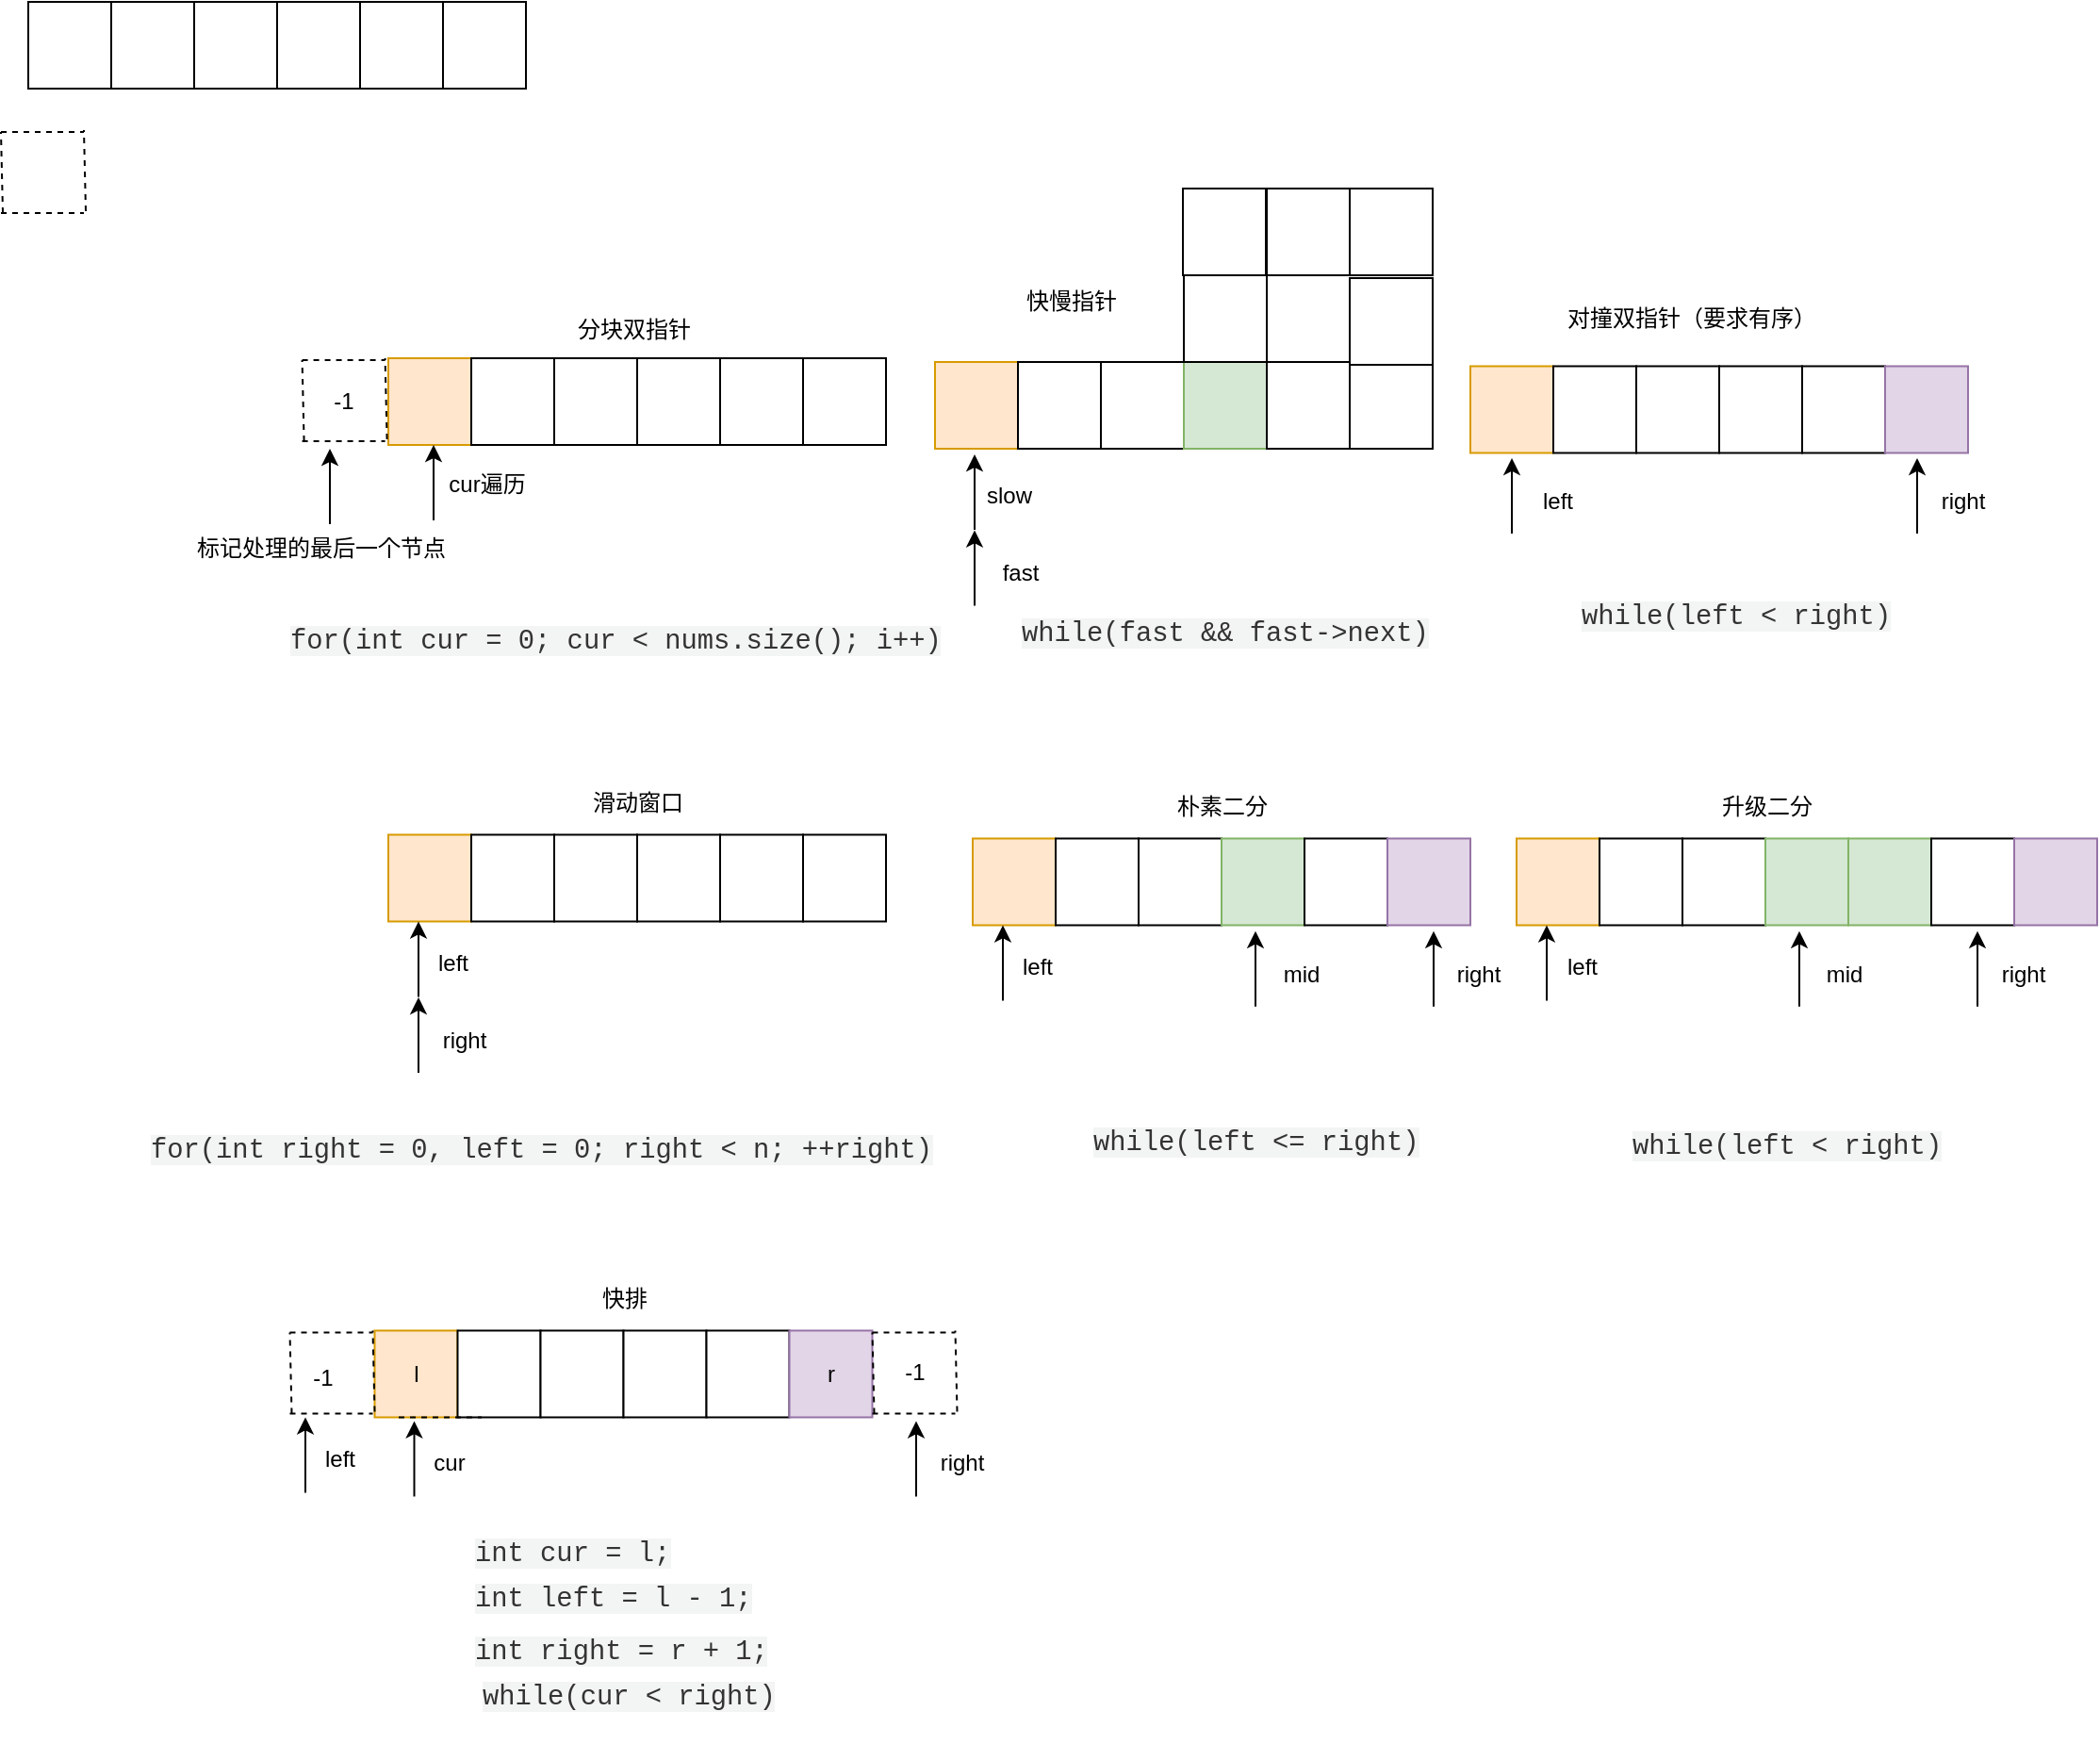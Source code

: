 <mxfile version="24.4.0" type="device">
  <diagram name="第 1 页" id="XMFvxXQEvlXhHtNk-I-A">
    <mxGraphModel dx="3491" dy="10293" grid="0" gridSize="10" guides="1" tooltips="1" connect="1" arrows="1" fold="1" page="0" pageScale="1" pageWidth="827" pageHeight="1169" math="0" shadow="0">
      <root>
        <mxCell id="0" />
        <mxCell id="1" parent="0" />
        <mxCell id="4EeC5GpeWZRzOfrPWHMO-1" value="" style="whiteSpace=wrap;html=1;" vertex="1" parent="1">
          <mxGeometry x="-1306" y="-8866" width="44" height="46" as="geometry" />
        </mxCell>
        <mxCell id="4EeC5GpeWZRzOfrPWHMO-2" value="" style="whiteSpace=wrap;html=1;" vertex="1" parent="1">
          <mxGeometry x="-1262" y="-8866" width="44" height="46" as="geometry" />
        </mxCell>
        <mxCell id="4EeC5GpeWZRzOfrPWHMO-3" value="" style="whiteSpace=wrap;html=1;" vertex="1" parent="1">
          <mxGeometry x="-1218" y="-8866" width="44" height="46" as="geometry" />
        </mxCell>
        <mxCell id="4EeC5GpeWZRzOfrPWHMO-4" value="" style="whiteSpace=wrap;html=1;" vertex="1" parent="1">
          <mxGeometry x="-1174" y="-8866" width="44" height="46" as="geometry" />
        </mxCell>
        <mxCell id="4EeC5GpeWZRzOfrPWHMO-5" value="" style="whiteSpace=wrap;html=1;" vertex="1" parent="1">
          <mxGeometry x="-1130" y="-8866" width="44" height="46" as="geometry" />
        </mxCell>
        <mxCell id="4EeC5GpeWZRzOfrPWHMO-6" value="" style="whiteSpace=wrap;html=1;" vertex="1" parent="1">
          <mxGeometry x="-1086" y="-8866" width="44" height="46" as="geometry" />
        </mxCell>
        <mxCell id="4EeC5GpeWZRzOfrPWHMO-7" value="" style="whiteSpace=wrap;html=1;fillColor=#ffe6cc;strokeColor=#d79b00;" vertex="1" parent="1">
          <mxGeometry x="-1115" y="-8677" width="44" height="46" as="geometry" />
        </mxCell>
        <mxCell id="4EeC5GpeWZRzOfrPWHMO-8" value="" style="whiteSpace=wrap;html=1;" vertex="1" parent="1">
          <mxGeometry x="-1071" y="-8677" width="44" height="46" as="geometry" />
        </mxCell>
        <mxCell id="4EeC5GpeWZRzOfrPWHMO-9" value="" style="whiteSpace=wrap;html=1;" vertex="1" parent="1">
          <mxGeometry x="-1027" y="-8677" width="44" height="46" as="geometry" />
        </mxCell>
        <mxCell id="4EeC5GpeWZRzOfrPWHMO-10" value="" style="whiteSpace=wrap;html=1;" vertex="1" parent="1">
          <mxGeometry x="-983" y="-8677" width="44" height="46" as="geometry" />
        </mxCell>
        <mxCell id="4EeC5GpeWZRzOfrPWHMO-11" value="" style="whiteSpace=wrap;html=1;" vertex="1" parent="1">
          <mxGeometry x="-939" y="-8677" width="44" height="46" as="geometry" />
        </mxCell>
        <mxCell id="4EeC5GpeWZRzOfrPWHMO-12" value="" style="whiteSpace=wrap;html=1;" vertex="1" parent="1">
          <mxGeometry x="-895" y="-8677" width="44" height="46" as="geometry" />
        </mxCell>
        <mxCell id="4EeC5GpeWZRzOfrPWHMO-13" value="分块双指针" style="text;html=1;align=center;verticalAlign=middle;resizable=0;points=[];autosize=1;strokeColor=none;fillColor=none;" vertex="1" parent="1">
          <mxGeometry x="-1024" y="-8705.01" width="78" height="26" as="geometry" />
        </mxCell>
        <mxCell id="4EeC5GpeWZRzOfrPWHMO-14" value="" style="edgeStyle=none;orthogonalLoop=1;jettySize=auto;html=1;rounded=0;" edge="1" parent="1">
          <mxGeometry width="100" relative="1" as="geometry">
            <mxPoint x="-1091" y="-8591" as="sourcePoint" />
            <mxPoint x="-1091" y="-8631" as="targetPoint" />
            <Array as="points" />
          </mxGeometry>
        </mxCell>
        <mxCell id="4EeC5GpeWZRzOfrPWHMO-15" value="" style="edgeStyle=none;orthogonalLoop=1;jettySize=auto;html=1;rounded=0;" edge="1" parent="1">
          <mxGeometry width="100" relative="1" as="geometry">
            <mxPoint x="-1146" y="-8589" as="sourcePoint" />
            <mxPoint x="-1146" y="-8629" as="targetPoint" />
            <Array as="points" />
          </mxGeometry>
        </mxCell>
        <mxCell id="4EeC5GpeWZRzOfrPWHMO-16" value="cur遍历" style="text;html=1;align=center;verticalAlign=middle;resizable=0;points=[];autosize=1;strokeColor=none;fillColor=none;" vertex="1" parent="1">
          <mxGeometry x="-1093" y="-8623.26" width="59" height="26" as="geometry" />
        </mxCell>
        <mxCell id="4EeC5GpeWZRzOfrPWHMO-17" value="标记处理的最后一个节点" style="text;html=1;align=center;verticalAlign=middle;resizable=0;points=[];autosize=1;strokeColor=none;fillColor=none;" vertex="1" parent="1">
          <mxGeometry x="-1226" y="-8588.76" width="150" height="26" as="geometry" />
        </mxCell>
        <mxCell id="4EeC5GpeWZRzOfrPWHMO-18" value="" style="whiteSpace=wrap;html=1;fillColor=#ffe6cc;strokeColor=#d79b00;" vertex="1" parent="1">
          <mxGeometry x="-825" y="-8675" width="44" height="46" as="geometry" />
        </mxCell>
        <mxCell id="4EeC5GpeWZRzOfrPWHMO-19" value="" style="whiteSpace=wrap;html=1;" vertex="1" parent="1">
          <mxGeometry x="-781" y="-8675" width="44" height="46" as="geometry" />
        </mxCell>
        <mxCell id="4EeC5GpeWZRzOfrPWHMO-20" value="" style="whiteSpace=wrap;html=1;" vertex="1" parent="1">
          <mxGeometry x="-737" y="-8675" width="44" height="46" as="geometry" />
        </mxCell>
        <mxCell id="4EeC5GpeWZRzOfrPWHMO-21" value="" style="whiteSpace=wrap;html=1;fillColor=#d5e8d4;strokeColor=#82b366;" vertex="1" parent="1">
          <mxGeometry x="-693" y="-8675" width="44" height="46" as="geometry" />
        </mxCell>
        <mxCell id="4EeC5GpeWZRzOfrPWHMO-22" value="" style="whiteSpace=wrap;html=1;" vertex="1" parent="1">
          <mxGeometry x="-649" y="-8675" width="44" height="46" as="geometry" />
        </mxCell>
        <mxCell id="4EeC5GpeWZRzOfrPWHMO-23" value="" style="whiteSpace=wrap;html=1;" vertex="1" parent="1">
          <mxGeometry x="-605" y="-8675" width="44" height="46" as="geometry" />
        </mxCell>
        <mxCell id="4EeC5GpeWZRzOfrPWHMO-24" value="" style="whiteSpace=wrap;html=1;" vertex="1" parent="1">
          <mxGeometry x="-605" y="-8719.51" width="44" height="46" as="geometry" />
        </mxCell>
        <mxCell id="4EeC5GpeWZRzOfrPWHMO-25" value="" style="whiteSpace=wrap;html=1;" vertex="1" parent="1">
          <mxGeometry x="-605" y="-8767" width="44" height="46" as="geometry" />
        </mxCell>
        <mxCell id="4EeC5GpeWZRzOfrPWHMO-26" value="" style="whiteSpace=wrap;html=1;" vertex="1" parent="1">
          <mxGeometry x="-649" y="-8767" width="44" height="46" as="geometry" />
        </mxCell>
        <mxCell id="4EeC5GpeWZRzOfrPWHMO-27" value="" style="whiteSpace=wrap;html=1;" vertex="1" parent="1">
          <mxGeometry x="-693.5" y="-8767" width="44" height="46" as="geometry" />
        </mxCell>
        <mxCell id="4EeC5GpeWZRzOfrPWHMO-28" value="" style="whiteSpace=wrap;html=1;" vertex="1" parent="1">
          <mxGeometry x="-693" y="-8721" width="44" height="46" as="geometry" />
        </mxCell>
        <mxCell id="4EeC5GpeWZRzOfrPWHMO-29" value="快慢指针" style="text;html=1;align=center;verticalAlign=middle;resizable=0;points=[];autosize=1;strokeColor=none;fillColor=none;" vertex="1" parent="1">
          <mxGeometry x="-786" y="-8719.51" width="66" height="26" as="geometry" />
        </mxCell>
        <mxCell id="4EeC5GpeWZRzOfrPWHMO-30" value="" style="edgeStyle=none;orthogonalLoop=1;jettySize=auto;html=1;rounded=0;" edge="1" parent="1">
          <mxGeometry width="100" relative="1" as="geometry">
            <mxPoint x="-804" y="-8586" as="sourcePoint" />
            <mxPoint x="-804" y="-8626" as="targetPoint" />
            <Array as="points" />
          </mxGeometry>
        </mxCell>
        <mxCell id="4EeC5GpeWZRzOfrPWHMO-31" value="" style="edgeStyle=none;orthogonalLoop=1;jettySize=auto;html=1;rounded=0;" edge="1" parent="1">
          <mxGeometry width="100" relative="1" as="geometry">
            <mxPoint x="-804" y="-8545.76" as="sourcePoint" />
            <mxPoint x="-804" y="-8585.76" as="targetPoint" />
            <Array as="points" />
          </mxGeometry>
        </mxCell>
        <mxCell id="4EeC5GpeWZRzOfrPWHMO-32" value="slow" style="text;html=1;align=center;verticalAlign=middle;resizable=0;points=[];autosize=1;strokeColor=none;fillColor=none;" vertex="1" parent="1">
          <mxGeometry x="-807" y="-8617.01" width="42" height="26" as="geometry" />
        </mxCell>
        <mxCell id="4EeC5GpeWZRzOfrPWHMO-33" value="fast" style="text;html=1;align=center;verticalAlign=middle;resizable=0;points=[];autosize=1;strokeColor=none;fillColor=none;" vertex="1" parent="1">
          <mxGeometry x="-799" y="-8576" width="37" height="26" as="geometry" />
        </mxCell>
        <mxCell id="4EeC5GpeWZRzOfrPWHMO-34" value="" style="whiteSpace=wrap;html=1;fillColor=#ffe6cc;strokeColor=#d79b00;" vertex="1" parent="1">
          <mxGeometry x="-541" y="-8672.76" width="44" height="46" as="geometry" />
        </mxCell>
        <mxCell id="4EeC5GpeWZRzOfrPWHMO-35" value="" style="whiteSpace=wrap;html=1;" vertex="1" parent="1">
          <mxGeometry x="-497" y="-8672.76" width="44" height="46" as="geometry" />
        </mxCell>
        <mxCell id="4EeC5GpeWZRzOfrPWHMO-36" value="" style="whiteSpace=wrap;html=1;" vertex="1" parent="1">
          <mxGeometry x="-453" y="-8672.76" width="44" height="46" as="geometry" />
        </mxCell>
        <mxCell id="4EeC5GpeWZRzOfrPWHMO-37" value="" style="whiteSpace=wrap;html=1;" vertex="1" parent="1">
          <mxGeometry x="-409" y="-8672.76" width="44" height="46" as="geometry" />
        </mxCell>
        <mxCell id="4EeC5GpeWZRzOfrPWHMO-38" value="" style="whiteSpace=wrap;html=1;" vertex="1" parent="1">
          <mxGeometry x="-365" y="-8672.76" width="44" height="46" as="geometry" />
        </mxCell>
        <mxCell id="4EeC5GpeWZRzOfrPWHMO-39" value="" style="whiteSpace=wrap;html=1;fillColor=#e1d5e7;strokeColor=#9673a6;" vertex="1" parent="1">
          <mxGeometry x="-321" y="-8672.76" width="44" height="46" as="geometry" />
        </mxCell>
        <mxCell id="4EeC5GpeWZRzOfrPWHMO-40" value="对撞双指针（要求有序）" style="text;html=1;align=center;verticalAlign=middle;resizable=0;points=[];autosize=1;strokeColor=none;fillColor=none;" vertex="1" parent="1">
          <mxGeometry x="-499" y="-8711" width="150" height="26" as="geometry" />
        </mxCell>
        <mxCell id="4EeC5GpeWZRzOfrPWHMO-41" value="" style="edgeStyle=none;orthogonalLoop=1;jettySize=auto;html=1;rounded=0;" edge="1" parent="1">
          <mxGeometry width="100" relative="1" as="geometry">
            <mxPoint x="-519" y="-8584.01" as="sourcePoint" />
            <mxPoint x="-519" y="-8624.01" as="targetPoint" />
            <Array as="points" />
          </mxGeometry>
        </mxCell>
        <mxCell id="4EeC5GpeWZRzOfrPWHMO-42" value="left" style="text;html=1;align=center;verticalAlign=middle;resizable=0;points=[];autosize=1;strokeColor=none;fillColor=none;" vertex="1" parent="1">
          <mxGeometry x="-512" y="-8614.25" width="34" height="26" as="geometry" />
        </mxCell>
        <mxCell id="4EeC5GpeWZRzOfrPWHMO-43" value="" style="edgeStyle=none;orthogonalLoop=1;jettySize=auto;html=1;rounded=0;" edge="1" parent="1">
          <mxGeometry width="100" relative="1" as="geometry">
            <mxPoint x="-304" y="-8584.01" as="sourcePoint" />
            <mxPoint x="-304" y="-8624.01" as="targetPoint" />
            <Array as="points" />
          </mxGeometry>
        </mxCell>
        <mxCell id="4EeC5GpeWZRzOfrPWHMO-44" value="right" style="text;html=1;align=center;verticalAlign=middle;resizable=0;points=[];autosize=1;strokeColor=none;fillColor=none;" vertex="1" parent="1">
          <mxGeometry x="-301" y="-8614.25" width="41" height="26" as="geometry" />
        </mxCell>
        <mxCell id="4EeC5GpeWZRzOfrPWHMO-45" value="-1" style="text;html=1;align=center;verticalAlign=middle;resizable=0;points=[];autosize=1;strokeColor=none;fillColor=none;" vertex="1" parent="1">
          <mxGeometry x="-1154" y="-8666.51" width="29" height="26" as="geometry" />
        </mxCell>
        <mxCell id="4EeC5GpeWZRzOfrPWHMO-46" value="" style="whiteSpace=wrap;html=1;fillColor=#ffe6cc;strokeColor=#d79b00;" vertex="1" parent="1">
          <mxGeometry x="-1115" y="-8424.26" width="44" height="46" as="geometry" />
        </mxCell>
        <mxCell id="4EeC5GpeWZRzOfrPWHMO-47" value="" style="whiteSpace=wrap;html=1;" vertex="1" parent="1">
          <mxGeometry x="-1071" y="-8424.26" width="44" height="46" as="geometry" />
        </mxCell>
        <mxCell id="4EeC5GpeWZRzOfrPWHMO-48" value="" style="whiteSpace=wrap;html=1;" vertex="1" parent="1">
          <mxGeometry x="-1027" y="-8424.26" width="44" height="46" as="geometry" />
        </mxCell>
        <mxCell id="4EeC5GpeWZRzOfrPWHMO-49" value="" style="whiteSpace=wrap;html=1;" vertex="1" parent="1">
          <mxGeometry x="-983" y="-8424.26" width="44" height="46" as="geometry" />
        </mxCell>
        <mxCell id="4EeC5GpeWZRzOfrPWHMO-50" value="" style="whiteSpace=wrap;html=1;" vertex="1" parent="1">
          <mxGeometry x="-939" y="-8424.26" width="44" height="46" as="geometry" />
        </mxCell>
        <mxCell id="4EeC5GpeWZRzOfrPWHMO-51" value="" style="whiteSpace=wrap;html=1;" vertex="1" parent="1">
          <mxGeometry x="-895" y="-8424.26" width="44" height="46" as="geometry" />
        </mxCell>
        <mxCell id="4EeC5GpeWZRzOfrPWHMO-52" value="滑动窗口" style="text;html=1;align=center;verticalAlign=middle;resizable=0;points=[];autosize=1;strokeColor=none;fillColor=none;" vertex="1" parent="1">
          <mxGeometry x="-1016" y="-8454" width="66" height="26" as="geometry" />
        </mxCell>
        <mxCell id="4EeC5GpeWZRzOfrPWHMO-53" value="" style="edgeStyle=none;orthogonalLoop=1;jettySize=auto;html=1;rounded=0;" edge="1" parent="1">
          <mxGeometry width="100" relative="1" as="geometry">
            <mxPoint x="-1099" y="-8338.26" as="sourcePoint" />
            <mxPoint x="-1099" y="-8378.26" as="targetPoint" />
            <Array as="points" />
          </mxGeometry>
        </mxCell>
        <mxCell id="4EeC5GpeWZRzOfrPWHMO-54" value="" style="edgeStyle=none;orthogonalLoop=1;jettySize=auto;html=1;rounded=0;" edge="1" parent="1">
          <mxGeometry width="100" relative="1" as="geometry">
            <mxPoint x="-1099" y="-8298.02" as="sourcePoint" />
            <mxPoint x="-1099" y="-8338.02" as="targetPoint" />
            <Array as="points" />
          </mxGeometry>
        </mxCell>
        <mxCell id="4EeC5GpeWZRzOfrPWHMO-55" value="left" style="text;html=1;align=center;verticalAlign=middle;resizable=0;points=[];autosize=1;strokeColor=none;fillColor=none;" vertex="1" parent="1">
          <mxGeometry x="-1098" y="-8369.27" width="34" height="26" as="geometry" />
        </mxCell>
        <mxCell id="4EeC5GpeWZRzOfrPWHMO-56" value="right" style="text;html=1;align=center;verticalAlign=middle;resizable=0;points=[];autosize=1;strokeColor=none;fillColor=none;" vertex="1" parent="1">
          <mxGeometry x="-1096" y="-8328.26" width="41" height="26" as="geometry" />
        </mxCell>
        <mxCell id="4EeC5GpeWZRzOfrPWHMO-57" value="" style="whiteSpace=wrap;html=1;fillColor=#ffe6cc;strokeColor=#d79b00;" vertex="1" parent="1">
          <mxGeometry x="-805" y="-8422.26" width="44" height="46" as="geometry" />
        </mxCell>
        <mxCell id="4EeC5GpeWZRzOfrPWHMO-58" value="" style="whiteSpace=wrap;html=1;" vertex="1" parent="1">
          <mxGeometry x="-761" y="-8422.26" width="44" height="46" as="geometry" />
        </mxCell>
        <mxCell id="4EeC5GpeWZRzOfrPWHMO-59" value="" style="whiteSpace=wrap;html=1;" vertex="1" parent="1">
          <mxGeometry x="-717" y="-8422.26" width="44" height="46" as="geometry" />
        </mxCell>
        <mxCell id="4EeC5GpeWZRzOfrPWHMO-60" value="" style="whiteSpace=wrap;html=1;fillColor=#d5e8d4;strokeColor=#82b366;" vertex="1" parent="1">
          <mxGeometry x="-673" y="-8422.26" width="44" height="46" as="geometry" />
        </mxCell>
        <mxCell id="4EeC5GpeWZRzOfrPWHMO-61" value="" style="whiteSpace=wrap;html=1;" vertex="1" parent="1">
          <mxGeometry x="-629" y="-8422.26" width="44" height="46" as="geometry" />
        </mxCell>
        <mxCell id="4EeC5GpeWZRzOfrPWHMO-62" value="" style="whiteSpace=wrap;html=1;fillColor=#e1d5e7;strokeColor=#9673a6;" vertex="1" parent="1">
          <mxGeometry x="-585" y="-8422.26" width="44" height="46" as="geometry" />
        </mxCell>
        <mxCell id="4EeC5GpeWZRzOfrPWHMO-63" value="朴素二分" style="text;html=1;align=center;verticalAlign=middle;resizable=0;points=[];autosize=1;strokeColor=none;fillColor=none;" vertex="1" parent="1">
          <mxGeometry x="-706" y="-8452" width="66" height="26" as="geometry" />
        </mxCell>
        <mxCell id="4EeC5GpeWZRzOfrPWHMO-64" value="" style="edgeStyle=none;orthogonalLoop=1;jettySize=auto;html=1;rounded=0;" edge="1" parent="1">
          <mxGeometry width="100" relative="1" as="geometry">
            <mxPoint x="-789" y="-8336.26" as="sourcePoint" />
            <mxPoint x="-789" y="-8376.26" as="targetPoint" />
            <Array as="points" />
          </mxGeometry>
        </mxCell>
        <mxCell id="4EeC5GpeWZRzOfrPWHMO-65" value="" style="edgeStyle=none;orthogonalLoop=1;jettySize=auto;html=1;rounded=0;" edge="1" parent="1">
          <mxGeometry width="100" relative="1" as="geometry">
            <mxPoint x="-560.5" y="-8333.13" as="sourcePoint" />
            <mxPoint x="-560.5" y="-8373.13" as="targetPoint" />
            <Array as="points" />
          </mxGeometry>
        </mxCell>
        <mxCell id="4EeC5GpeWZRzOfrPWHMO-66" value="left" style="text;html=1;align=center;verticalAlign=middle;resizable=0;points=[];autosize=1;strokeColor=none;fillColor=none;" vertex="1" parent="1">
          <mxGeometry x="-788" y="-8367.27" width="34" height="26" as="geometry" />
        </mxCell>
        <mxCell id="4EeC5GpeWZRzOfrPWHMO-67" value="right" style="text;html=1;align=center;verticalAlign=middle;resizable=0;points=[];autosize=1;strokeColor=none;fillColor=none;" vertex="1" parent="1">
          <mxGeometry x="-557.5" y="-8363.37" width="41" height="26" as="geometry" />
        </mxCell>
        <mxCell id="4EeC5GpeWZRzOfrPWHMO-68" value="" style="edgeStyle=none;orthogonalLoop=1;jettySize=auto;html=1;rounded=0;" edge="1" parent="1">
          <mxGeometry width="100" relative="1" as="geometry">
            <mxPoint x="-655" y="-8333.13" as="sourcePoint" />
            <mxPoint x="-655" y="-8373.13" as="targetPoint" />
            <Array as="points" />
          </mxGeometry>
        </mxCell>
        <mxCell id="4EeC5GpeWZRzOfrPWHMO-69" value="mid" style="text;html=1;align=center;verticalAlign=middle;resizable=0;points=[];autosize=1;strokeColor=none;fillColor=none;" vertex="1" parent="1">
          <mxGeometry x="-650" y="-8363.37" width="37" height="26" as="geometry" />
        </mxCell>
        <mxCell id="4EeC5GpeWZRzOfrPWHMO-70" value="" style="whiteSpace=wrap;html=1;fillColor=#ffe6cc;strokeColor=#d79b00;" vertex="1" parent="1">
          <mxGeometry x="-516.5" y="-8422.26" width="44" height="46" as="geometry" />
        </mxCell>
        <mxCell id="4EeC5GpeWZRzOfrPWHMO-71" value="" style="whiteSpace=wrap;html=1;" vertex="1" parent="1">
          <mxGeometry x="-472.5" y="-8422.26" width="44" height="46" as="geometry" />
        </mxCell>
        <mxCell id="4EeC5GpeWZRzOfrPWHMO-72" value="" style="whiteSpace=wrap;html=1;" vertex="1" parent="1">
          <mxGeometry x="-428.5" y="-8422.26" width="44" height="46" as="geometry" />
        </mxCell>
        <mxCell id="4EeC5GpeWZRzOfrPWHMO-73" value="" style="whiteSpace=wrap;html=1;fillColor=#d5e8d4;strokeColor=#82b366;" vertex="1" parent="1">
          <mxGeometry x="-384.5" y="-8422.26" width="44" height="46" as="geometry" />
        </mxCell>
        <mxCell id="4EeC5GpeWZRzOfrPWHMO-74" value="" style="whiteSpace=wrap;html=1;fillColor=#d5e8d4;strokeColor=#82b366;" vertex="1" parent="1">
          <mxGeometry x="-340.5" y="-8422.26" width="44" height="46" as="geometry" />
        </mxCell>
        <mxCell id="4EeC5GpeWZRzOfrPWHMO-75" value="" style="whiteSpace=wrap;html=1;" vertex="1" parent="1">
          <mxGeometry x="-296.5" y="-8422.26" width="44" height="46" as="geometry" />
        </mxCell>
        <mxCell id="4EeC5GpeWZRzOfrPWHMO-76" value="升级二分" style="text;html=1;align=center;verticalAlign=middle;resizable=0;points=[];autosize=1;strokeColor=none;fillColor=none;" vertex="1" parent="1">
          <mxGeometry x="-417.5" y="-8452" width="66" height="26" as="geometry" />
        </mxCell>
        <mxCell id="4EeC5GpeWZRzOfrPWHMO-77" value="" style="edgeStyle=none;orthogonalLoop=1;jettySize=auto;html=1;rounded=0;" edge="1" parent="1">
          <mxGeometry width="100" relative="1" as="geometry">
            <mxPoint x="-500.5" y="-8336.26" as="sourcePoint" />
            <mxPoint x="-500.5" y="-8376.26" as="targetPoint" />
            <Array as="points" />
          </mxGeometry>
        </mxCell>
        <mxCell id="4EeC5GpeWZRzOfrPWHMO-78" value="" style="edgeStyle=none;orthogonalLoop=1;jettySize=auto;html=1;rounded=0;" edge="1" parent="1">
          <mxGeometry width="100" relative="1" as="geometry">
            <mxPoint x="-272" y="-8333.13" as="sourcePoint" />
            <mxPoint x="-272" y="-8373.13" as="targetPoint" />
            <Array as="points" />
          </mxGeometry>
        </mxCell>
        <mxCell id="4EeC5GpeWZRzOfrPWHMO-79" value="left" style="text;html=1;align=center;verticalAlign=middle;resizable=0;points=[];autosize=1;strokeColor=none;fillColor=none;" vertex="1" parent="1">
          <mxGeometry x="-499.5" y="-8367.27" width="34" height="26" as="geometry" />
        </mxCell>
        <mxCell id="4EeC5GpeWZRzOfrPWHMO-80" value="right" style="text;html=1;align=center;verticalAlign=middle;resizable=0;points=[];autosize=1;strokeColor=none;fillColor=none;" vertex="1" parent="1">
          <mxGeometry x="-269" y="-8363.37" width="41" height="26" as="geometry" />
        </mxCell>
        <mxCell id="4EeC5GpeWZRzOfrPWHMO-81" value="" style="edgeStyle=none;orthogonalLoop=1;jettySize=auto;html=1;rounded=0;" edge="1" parent="1">
          <mxGeometry width="100" relative="1" as="geometry">
            <mxPoint x="-366.5" y="-8333.13" as="sourcePoint" />
            <mxPoint x="-366.5" y="-8373.13" as="targetPoint" />
            <Array as="points" />
          </mxGeometry>
        </mxCell>
        <mxCell id="4EeC5GpeWZRzOfrPWHMO-82" value="mid" style="text;html=1;align=center;verticalAlign=middle;resizable=0;points=[];autosize=1;strokeColor=none;fillColor=none;" vertex="1" parent="1">
          <mxGeometry x="-361.5" y="-8363.37" width="37" height="26" as="geometry" />
        </mxCell>
        <mxCell id="4EeC5GpeWZRzOfrPWHMO-83" value="" style="whiteSpace=wrap;html=1;fillColor=#e1d5e7;strokeColor=#9673a6;" vertex="1" parent="1">
          <mxGeometry x="-252.5" y="-8422.26" width="44" height="46" as="geometry" />
        </mxCell>
        <UserObject label="&lt;span style=&quot;color: rgb(51, 51, 51); font-family: &amp;quot;Lucida Console&amp;quot;, Consolas, Courier, monospace; font-size: 14.4px; font-style: normal; font-variant-ligatures: normal; font-variant-caps: normal; font-weight: 400; letter-spacing: normal; orphans: 2; text-align: left; text-indent: 0px; text-transform: none; widows: 2; word-spacing: 0px; -webkit-text-stroke-width: 0px; white-space: pre-wrap; background-color: rgb(243, 244, 244); text-decoration-thickness: initial; text-decoration-style: initial; text-decoration-color: initial; display: inline !important; float: none;&quot;&gt;for(int cur = 0; cur &amp;lt; nums.size(); i++)&lt;/span&gt;" link="&lt;span style=&quot;color: rgb(51, 51, 51); font-family: &amp;quot;Lucida Console&amp;quot;, Consolas, Courier, monospace; font-size: 14.4px; font-style: normal; font-variant-ligatures: normal; font-variant-caps: normal; font-weight: 400; letter-spacing: normal; orphans: 2; text-align: left; text-indent: 0px; text-transform: none; widows: 2; word-spacing: 0px; -webkit-text-stroke-width: 0px; white-space: pre-wrap; background-color: rgb(243, 244, 244); text-decoration-thickness: initial; text-decoration-style: initial; text-decoration-color: initial; display: inline !important; float: none;&quot;&gt;for(int cur = 0; cur &amp;lt; nums.size(); i++)&lt;/span&gt;" id="4EeC5GpeWZRzOfrPWHMO-84">
          <mxCell style="text;whiteSpace=wrap;html=1;" vertex="1" parent="1">
            <mxGeometry x="-1169" y="-8541.63" width="375" height="39" as="geometry" />
          </mxCell>
        </UserObject>
        <mxCell id="4EeC5GpeWZRzOfrPWHMO-85" value="&lt;span style=&quot;color: rgb(51, 51, 51); font-family: &amp;quot;Lucida Console&amp;quot;, Consolas, Courier, monospace; font-size: 14.4px; font-style: normal; font-variant-ligatures: normal; font-variant-caps: normal; font-weight: 400; letter-spacing: normal; orphans: 2; text-align: left; text-indent: 0px; text-transform: none; widows: 2; word-spacing: 0px; -webkit-text-stroke-width: 0px; white-space: pre-wrap; background-color: rgb(243, 244, 244); text-decoration-thickness: initial; text-decoration-style: initial; text-decoration-color: initial; display: inline !important; float: none;&quot;&gt;while(fast &amp;amp;&amp;amp; fast-&amp;gt;next)&lt;/span&gt;" style="text;whiteSpace=wrap;html=1;" vertex="1" parent="1">
          <mxGeometry x="-781" y="-8545.76" width="226" height="39" as="geometry" />
        </mxCell>
        <mxCell id="4EeC5GpeWZRzOfrPWHMO-86" value="&lt;span style=&quot;color: rgb(51, 51, 51); font-family: &amp;quot;Lucida Console&amp;quot;, Consolas, Courier, monospace; font-size: 14.4px; font-style: normal; font-variant-ligatures: normal; font-variant-caps: normal; font-weight: 400; letter-spacing: normal; orphans: 2; text-align: left; text-indent: 0px; text-transform: none; widows: 2; word-spacing: 0px; -webkit-text-stroke-width: 0px; white-space: pre-wrap; background-color: rgb(243, 244, 244); text-decoration-thickness: initial; text-decoration-style: initial; text-decoration-color: initial; display: inline !important; float: none;&quot;&gt;while(left &amp;lt; right)&lt;/span&gt;" style="text;whiteSpace=wrap;html=1;" vertex="1" parent="1">
          <mxGeometry x="-484" y="-8555" width="184" height="39" as="geometry" />
        </mxCell>
        <mxCell id="4EeC5GpeWZRzOfrPWHMO-87" value="&lt;span style=&quot;color: rgb(51, 51, 51); font-family: &amp;quot;Lucida Console&amp;quot;, Consolas, Courier, monospace; font-size: 14.4px; font-style: normal; font-variant-ligatures: normal; font-variant-caps: normal; font-weight: 400; letter-spacing: normal; orphans: 2; text-align: left; text-indent: 0px; text-transform: none; widows: 2; word-spacing: 0px; -webkit-text-stroke-width: 0px; white-space: pre-wrap; background-color: rgb(243, 244, 244); text-decoration-thickness: initial; text-decoration-style: initial; text-decoration-color: initial; display: inline !important; float: none;&quot;&gt;for(int right = 0, left = 0; right &amp;lt; n; ++right)&lt;/span&gt;" style="text;whiteSpace=wrap;html=1;" vertex="1" parent="1">
          <mxGeometry x="-1243.25" y="-8272" width="444" height="39" as="geometry" />
        </mxCell>
        <mxCell id="4EeC5GpeWZRzOfrPWHMO-88" value="&lt;span style=&quot;color: rgb(51, 51, 51); font-family: &amp;quot;Lucida Console&amp;quot;, Consolas, Courier, monospace; font-size: 14.4px; font-style: normal; font-variant-ligatures: normal; font-variant-caps: normal; font-weight: 400; letter-spacing: normal; orphans: 2; text-align: left; text-indent: 0px; text-transform: none; widows: 2; word-spacing: 0px; -webkit-text-stroke-width: 0px; white-space: pre-wrap; background-color: rgb(243, 244, 244); text-decoration-thickness: initial; text-decoration-style: initial; text-decoration-color: initial; display: inline !important; float: none;&quot;&gt;while(cur &amp;lt; right)&lt;/span&gt;" style="text;whiteSpace=wrap;html=1;" vertex="1" parent="1">
          <mxGeometry x="-1067.5" y="-7982" width="184" height="39" as="geometry" />
        </mxCell>
        <mxCell id="4EeC5GpeWZRzOfrPWHMO-89" value="&lt;span style=&quot;color: rgb(51, 51, 51); font-family: &amp;quot;Lucida Console&amp;quot;, Consolas, Courier, monospace; font-size: 14.4px; font-style: normal; font-variant-ligatures: normal; font-variant-caps: normal; font-weight: 400; letter-spacing: normal; orphans: 2; text-align: left; text-indent: 0px; text-transform: none; widows: 2; word-spacing: 0px; -webkit-text-stroke-width: 0px; white-space: pre-wrap; background-color: rgb(243, 244, 244); text-decoration-thickness: initial; text-decoration-style: initial; text-decoration-color: initial; display: inline !important; float: none;&quot;&gt;while(left &amp;lt; right)&lt;/span&gt;" style="text;whiteSpace=wrap;html=1;" vertex="1" parent="1">
          <mxGeometry x="-457" y="-8274" width="184" height="39" as="geometry" />
        </mxCell>
        <mxCell id="4EeC5GpeWZRzOfrPWHMO-90" value="l" style="whiteSpace=wrap;html=1;fillColor=#ffe6cc;strokeColor=#d79b00;" vertex="1" parent="1">
          <mxGeometry x="-1122.25" y="-8161.26" width="44" height="46" as="geometry" />
        </mxCell>
        <mxCell id="4EeC5GpeWZRzOfrPWHMO-91" value="" style="whiteSpace=wrap;html=1;" vertex="1" parent="1">
          <mxGeometry x="-1078.25" y="-8161.26" width="44" height="46" as="geometry" />
        </mxCell>
        <mxCell id="4EeC5GpeWZRzOfrPWHMO-92" value="" style="whiteSpace=wrap;html=1;" vertex="1" parent="1">
          <mxGeometry x="-1034.25" y="-8161.26" width="44" height="46" as="geometry" />
        </mxCell>
        <mxCell id="4EeC5GpeWZRzOfrPWHMO-93" value="" style="whiteSpace=wrap;html=1;" vertex="1" parent="1">
          <mxGeometry x="-990.25" y="-8161.26" width="44" height="46" as="geometry" />
        </mxCell>
        <mxCell id="4EeC5GpeWZRzOfrPWHMO-94" value="" style="whiteSpace=wrap;html=1;" vertex="1" parent="1">
          <mxGeometry x="-946.25" y="-8161.26" width="44" height="46" as="geometry" />
        </mxCell>
        <mxCell id="4EeC5GpeWZRzOfrPWHMO-95" value="r" style="whiteSpace=wrap;html=1;fillColor=#e1d5e7;strokeColor=#9673a6;" vertex="1" parent="1">
          <mxGeometry x="-902.25" y="-8161.26" width="44" height="46" as="geometry" />
        </mxCell>
        <mxCell id="4EeC5GpeWZRzOfrPWHMO-96" value="快排" style="text;html=1;align=center;verticalAlign=middle;resizable=0;points=[];autosize=1;strokeColor=none;fillColor=none;" vertex="1" parent="1">
          <mxGeometry x="-1011.25" y="-8191" width="42" height="26" as="geometry" />
        </mxCell>
        <mxCell id="4EeC5GpeWZRzOfrPWHMO-97" value="" style="edgeStyle=none;orthogonalLoop=1;jettySize=auto;html=1;rounded=0;" edge="1" parent="1">
          <mxGeometry width="100" relative="1" as="geometry">
            <mxPoint x="-1159" y="-8075.26" as="sourcePoint" />
            <mxPoint x="-1159" y="-8115.26" as="targetPoint" />
            <Array as="points" />
          </mxGeometry>
        </mxCell>
        <mxCell id="4EeC5GpeWZRzOfrPWHMO-98" value="" style="edgeStyle=none;orthogonalLoop=1;jettySize=auto;html=1;rounded=0;" edge="1" parent="1">
          <mxGeometry width="100" relative="1" as="geometry">
            <mxPoint x="-835" y="-8073.27" as="sourcePoint" />
            <mxPoint x="-835" y="-8113.27" as="targetPoint" />
            <Array as="points" />
          </mxGeometry>
        </mxCell>
        <mxCell id="4EeC5GpeWZRzOfrPWHMO-99" value="left" style="text;html=1;align=center;verticalAlign=middle;resizable=0;points=[];autosize=1;strokeColor=none;fillColor=none;" vertex="1" parent="1">
          <mxGeometry x="-1158" y="-8106.27" width="34" height="26" as="geometry" />
        </mxCell>
        <mxCell id="4EeC5GpeWZRzOfrPWHMO-100" value="right" style="text;html=1;align=center;verticalAlign=middle;resizable=0;points=[];autosize=1;strokeColor=none;fillColor=none;" vertex="1" parent="1">
          <mxGeometry x="-832" y="-8103.51" width="41" height="26" as="geometry" />
        </mxCell>
        <mxCell id="4EeC5GpeWZRzOfrPWHMO-101" value="-1" style="text;html=1;align=center;verticalAlign=middle;resizable=0;points=[];autosize=1;strokeColor=none;fillColor=none;" vertex="1" parent="1">
          <mxGeometry x="-850.5" y="-8152" width="29" height="26" as="geometry" />
        </mxCell>
        <mxCell id="4EeC5GpeWZRzOfrPWHMO-102" value="-1" style="text;html=1;align=center;verticalAlign=middle;resizable=0;points=[];autosize=1;strokeColor=none;fillColor=none;" vertex="1" parent="1">
          <mxGeometry x="-1164.5" y="-8149" width="29" height="26" as="geometry" />
        </mxCell>
        <mxCell id="4EeC5GpeWZRzOfrPWHMO-103" value="" style="endArrow=none;dashed=1;html=1;rounded=0;" edge="1" parent="1">
          <mxGeometry width="50" height="50" relative="1" as="geometry">
            <mxPoint x="-1320.5" y="-8797" as="sourcePoint" />
            <mxPoint x="-1276.5" y="-8797" as="targetPoint" />
          </mxGeometry>
        </mxCell>
        <mxCell id="4EeC5GpeWZRzOfrPWHMO-104" value="" style="endArrow=none;dashed=1;html=1;rounded=0;" edge="1" parent="1">
          <mxGeometry width="50" height="50" relative="1" as="geometry">
            <mxPoint x="-1320.5" y="-8754" as="sourcePoint" />
            <mxPoint x="-1276.5" y="-8754" as="targetPoint" />
          </mxGeometry>
        </mxCell>
        <mxCell id="4EeC5GpeWZRzOfrPWHMO-105" value="" style="endArrow=none;dashed=1;html=1;rounded=0;" edge="1" parent="1">
          <mxGeometry width="50" height="50" relative="1" as="geometry">
            <mxPoint x="-1275.5" y="-8755" as="sourcePoint" />
            <mxPoint x="-1276.5" y="-8798" as="targetPoint" />
          </mxGeometry>
        </mxCell>
        <mxCell id="4EeC5GpeWZRzOfrPWHMO-106" value="" style="endArrow=none;dashed=1;html=1;rounded=0;" edge="1" parent="1">
          <mxGeometry width="50" height="50" relative="1" as="geometry">
            <mxPoint x="-1319.5" y="-8754" as="sourcePoint" />
            <mxPoint x="-1320.5" y="-8797" as="targetPoint" />
          </mxGeometry>
        </mxCell>
        <mxCell id="4EeC5GpeWZRzOfrPWHMO-107" value="" style="endArrow=none;dashed=1;html=1;rounded=0;" edge="1" parent="1">
          <mxGeometry width="50" height="50" relative="1" as="geometry">
            <mxPoint x="-858.25" y="-8160.26" as="sourcePoint" />
            <mxPoint x="-814.25" y="-8160.26" as="targetPoint" />
          </mxGeometry>
        </mxCell>
        <mxCell id="4EeC5GpeWZRzOfrPWHMO-108" value="" style="endArrow=none;dashed=1;html=1;rounded=0;" edge="1" parent="1">
          <mxGeometry width="50" height="50" relative="1" as="geometry">
            <mxPoint x="-858.25" y="-8117.26" as="sourcePoint" />
            <mxPoint x="-814.25" y="-8117.26" as="targetPoint" />
          </mxGeometry>
        </mxCell>
        <mxCell id="4EeC5GpeWZRzOfrPWHMO-109" value="" style="endArrow=none;dashed=1;html=1;rounded=0;" edge="1" parent="1">
          <mxGeometry width="50" height="50" relative="1" as="geometry">
            <mxPoint x="-813.25" y="-8118.26" as="sourcePoint" />
            <mxPoint x="-814.25" y="-8161.26" as="targetPoint" />
          </mxGeometry>
        </mxCell>
        <mxCell id="4EeC5GpeWZRzOfrPWHMO-110" value="" style="endArrow=none;dashed=1;html=1;rounded=0;" edge="1" parent="1">
          <mxGeometry width="50" height="50" relative="1" as="geometry">
            <mxPoint x="-857.25" y="-8117.26" as="sourcePoint" />
            <mxPoint x="-858.25" y="-8160.26" as="targetPoint" />
          </mxGeometry>
        </mxCell>
        <mxCell id="4EeC5GpeWZRzOfrPWHMO-111" value="" style="endArrow=none;dashed=1;html=1;rounded=0;" edge="1" parent="1">
          <mxGeometry width="50" height="50" relative="1" as="geometry">
            <mxPoint x="-1167.25" y="-8160.26" as="sourcePoint" />
            <mxPoint x="-1123.25" y="-8160.26" as="targetPoint" />
          </mxGeometry>
        </mxCell>
        <mxCell id="4EeC5GpeWZRzOfrPWHMO-112" value="" style="endArrow=none;dashed=1;html=1;rounded=0;" edge="1" parent="1">
          <mxGeometry width="50" height="50" relative="1" as="geometry">
            <mxPoint x="-1167.25" y="-8117.26" as="sourcePoint" />
            <mxPoint x="-1123.25" y="-8117.26" as="targetPoint" />
          </mxGeometry>
        </mxCell>
        <mxCell id="4EeC5GpeWZRzOfrPWHMO-113" value="" style="endArrow=none;dashed=1;html=1;rounded=0;" edge="1" parent="1">
          <mxGeometry width="50" height="50" relative="1" as="geometry">
            <mxPoint x="-1122.25" y="-8118.26" as="sourcePoint" />
            <mxPoint x="-1123.25" y="-8161.26" as="targetPoint" />
          </mxGeometry>
        </mxCell>
        <mxCell id="4EeC5GpeWZRzOfrPWHMO-114" value="" style="endArrow=none;dashed=1;html=1;rounded=0;" edge="1" parent="1">
          <mxGeometry width="50" height="50" relative="1" as="geometry">
            <mxPoint x="-1166.25" y="-8117.26" as="sourcePoint" />
            <mxPoint x="-1167.25" y="-8160.26" as="targetPoint" />
          </mxGeometry>
        </mxCell>
        <mxCell id="4EeC5GpeWZRzOfrPWHMO-115" value="" style="endArrow=none;dashed=1;html=1;rounded=0;" edge="1" parent="1">
          <mxGeometry width="50" height="50" relative="1" as="geometry">
            <mxPoint x="-1160.71" y="-8676" as="sourcePoint" />
            <mxPoint x="-1116.71" y="-8676" as="targetPoint" />
          </mxGeometry>
        </mxCell>
        <mxCell id="4EeC5GpeWZRzOfrPWHMO-116" value="" style="endArrow=none;dashed=1;html=1;rounded=0;" edge="1" parent="1">
          <mxGeometry width="50" height="50" relative="1" as="geometry">
            <mxPoint x="-1160.71" y="-8633" as="sourcePoint" />
            <mxPoint x="-1116.71" y="-8633" as="targetPoint" />
          </mxGeometry>
        </mxCell>
        <mxCell id="4EeC5GpeWZRzOfrPWHMO-117" value="" style="endArrow=none;dashed=1;html=1;rounded=0;" edge="1" parent="1">
          <mxGeometry width="50" height="50" relative="1" as="geometry">
            <mxPoint x="-1115.71" y="-8634" as="sourcePoint" />
            <mxPoint x="-1116.71" y="-8677" as="targetPoint" />
          </mxGeometry>
        </mxCell>
        <mxCell id="4EeC5GpeWZRzOfrPWHMO-118" value="" style="endArrow=none;dashed=1;html=1;rounded=0;" edge="1" parent="1">
          <mxGeometry width="50" height="50" relative="1" as="geometry">
            <mxPoint x="-1159.71" y="-8633" as="sourcePoint" />
            <mxPoint x="-1160.71" y="-8676" as="targetPoint" />
          </mxGeometry>
        </mxCell>
        <mxCell id="4EeC5GpeWZRzOfrPWHMO-119" value="&lt;span style=&quot;color: rgb(51, 51, 51); font-family: &amp;quot;Lucida Console&amp;quot;, Consolas, Courier, monospace; font-size: 14.4px; font-style: normal; font-variant-ligatures: normal; font-variant-caps: normal; font-weight: 400; letter-spacing: normal; orphans: 2; text-align: left; text-indent: 0px; text-transform: none; widows: 2; word-spacing: 0px; -webkit-text-stroke-width: 0px; white-space: pre-wrap; background-color: rgb(243, 244, 244); text-decoration-thickness: initial; text-decoration-style: initial; text-decoration-color: initial; display: inline !important; float: none;&quot;&gt;int left = l - 1;&lt;/span&gt;" style="text;whiteSpace=wrap;html=1;" vertex="1" parent="1">
          <mxGeometry x="-1070.75" y="-8034" width="184" height="39" as="geometry" />
        </mxCell>
        <mxCell id="4EeC5GpeWZRzOfrPWHMO-120" value="&lt;span style=&quot;color: rgb(51, 51, 51); font-family: &amp;quot;Lucida Console&amp;quot;, Consolas, Courier, monospace; font-size: 14.4px; font-style: normal; font-variant-ligatures: normal; font-variant-caps: normal; font-weight: 400; letter-spacing: normal; orphans: 2; text-align: left; text-indent: 0px; text-transform: none; widows: 2; word-spacing: 0px; -webkit-text-stroke-width: 0px; white-space: pre-wrap; background-color: rgb(243, 244, 244); text-decoration-thickness: initial; text-decoration-style: initial; text-decoration-color: initial; display: inline !important; float: none;&quot;&gt;int right = r + 1;&lt;/span&gt;" style="text;whiteSpace=wrap;html=1;" vertex="1" parent="1">
          <mxGeometry x="-1070.75" y="-8006" width="184" height="39" as="geometry" />
        </mxCell>
        <mxCell id="4EeC5GpeWZRzOfrPWHMO-121" value="" style="edgeStyle=none;orthogonalLoop=1;jettySize=auto;html=1;rounded=0;" edge="1" parent="1">
          <mxGeometry width="100" relative="1" as="geometry">
            <mxPoint x="-1101.25" y="-8073.26" as="sourcePoint" />
            <mxPoint x="-1101.25" y="-8113.26" as="targetPoint" />
            <Array as="points" />
          </mxGeometry>
        </mxCell>
        <mxCell id="4EeC5GpeWZRzOfrPWHMO-122" value="cur" style="text;html=1;align=center;verticalAlign=middle;resizable=0;points=[];autosize=1;strokeColor=none;fillColor=none;" vertex="1" parent="1">
          <mxGeometry x="-1100.25" y="-8104.27" width="35" height="26" as="geometry" />
        </mxCell>
        <mxCell id="4EeC5GpeWZRzOfrPWHMO-123" value="" style="endArrow=none;dashed=1;html=1;rounded=0;" edge="1" parent="1">
          <mxGeometry width="50" height="50" relative="1" as="geometry">
            <mxPoint x="-1109.5" y="-8115.26" as="sourcePoint" />
            <mxPoint x="-1065.5" y="-8115.26" as="targetPoint" />
          </mxGeometry>
        </mxCell>
        <mxCell id="4EeC5GpeWZRzOfrPWHMO-124" value="&lt;span style=&quot;color: rgb(51, 51, 51); font-family: &amp;quot;Lucida Console&amp;quot;, Consolas, Courier, monospace; font-size: 14.4px; font-style: normal; font-variant-ligatures: normal; font-variant-caps: normal; font-weight: 400; letter-spacing: normal; orphans: 2; text-align: left; text-indent: 0px; text-transform: none; widows: 2; word-spacing: 0px; -webkit-text-stroke-width: 0px; white-space: pre-wrap; background-color: rgb(243, 244, 244); text-decoration-thickness: initial; text-decoration-style: initial; text-decoration-color: initial; display: inline !important; float: none;&quot;&gt;int cur = l;&lt;/span&gt;" style="text;whiteSpace=wrap;html=1;" vertex="1" parent="1">
          <mxGeometry x="-1070.75" y="-8058" width="184" height="39" as="geometry" />
        </mxCell>
        <mxCell id="4EeC5GpeWZRzOfrPWHMO-125" value="&lt;span style=&quot;color: rgb(51, 51, 51); font-family: &amp;quot;Lucida Console&amp;quot;, Consolas, Courier, monospace; font-size: 14.4px; font-style: normal; font-variant-ligatures: normal; font-variant-caps: normal; font-weight: 400; letter-spacing: normal; orphans: 2; text-align: left; text-indent: 0px; text-transform: none; widows: 2; word-spacing: 0px; -webkit-text-stroke-width: 0px; white-space: pre-wrap; background-color: rgb(243, 244, 244); text-decoration-thickness: initial; text-decoration-style: initial; text-decoration-color: initial; display: inline !important; float: none;&quot;&gt;while(left &amp;lt;= right)&lt;/span&gt;" style="text;whiteSpace=wrap;html=1;" vertex="1" parent="1">
          <mxGeometry x="-743" y="-8276" width="184" height="39" as="geometry" />
        </mxCell>
      </root>
    </mxGraphModel>
  </diagram>
</mxfile>
